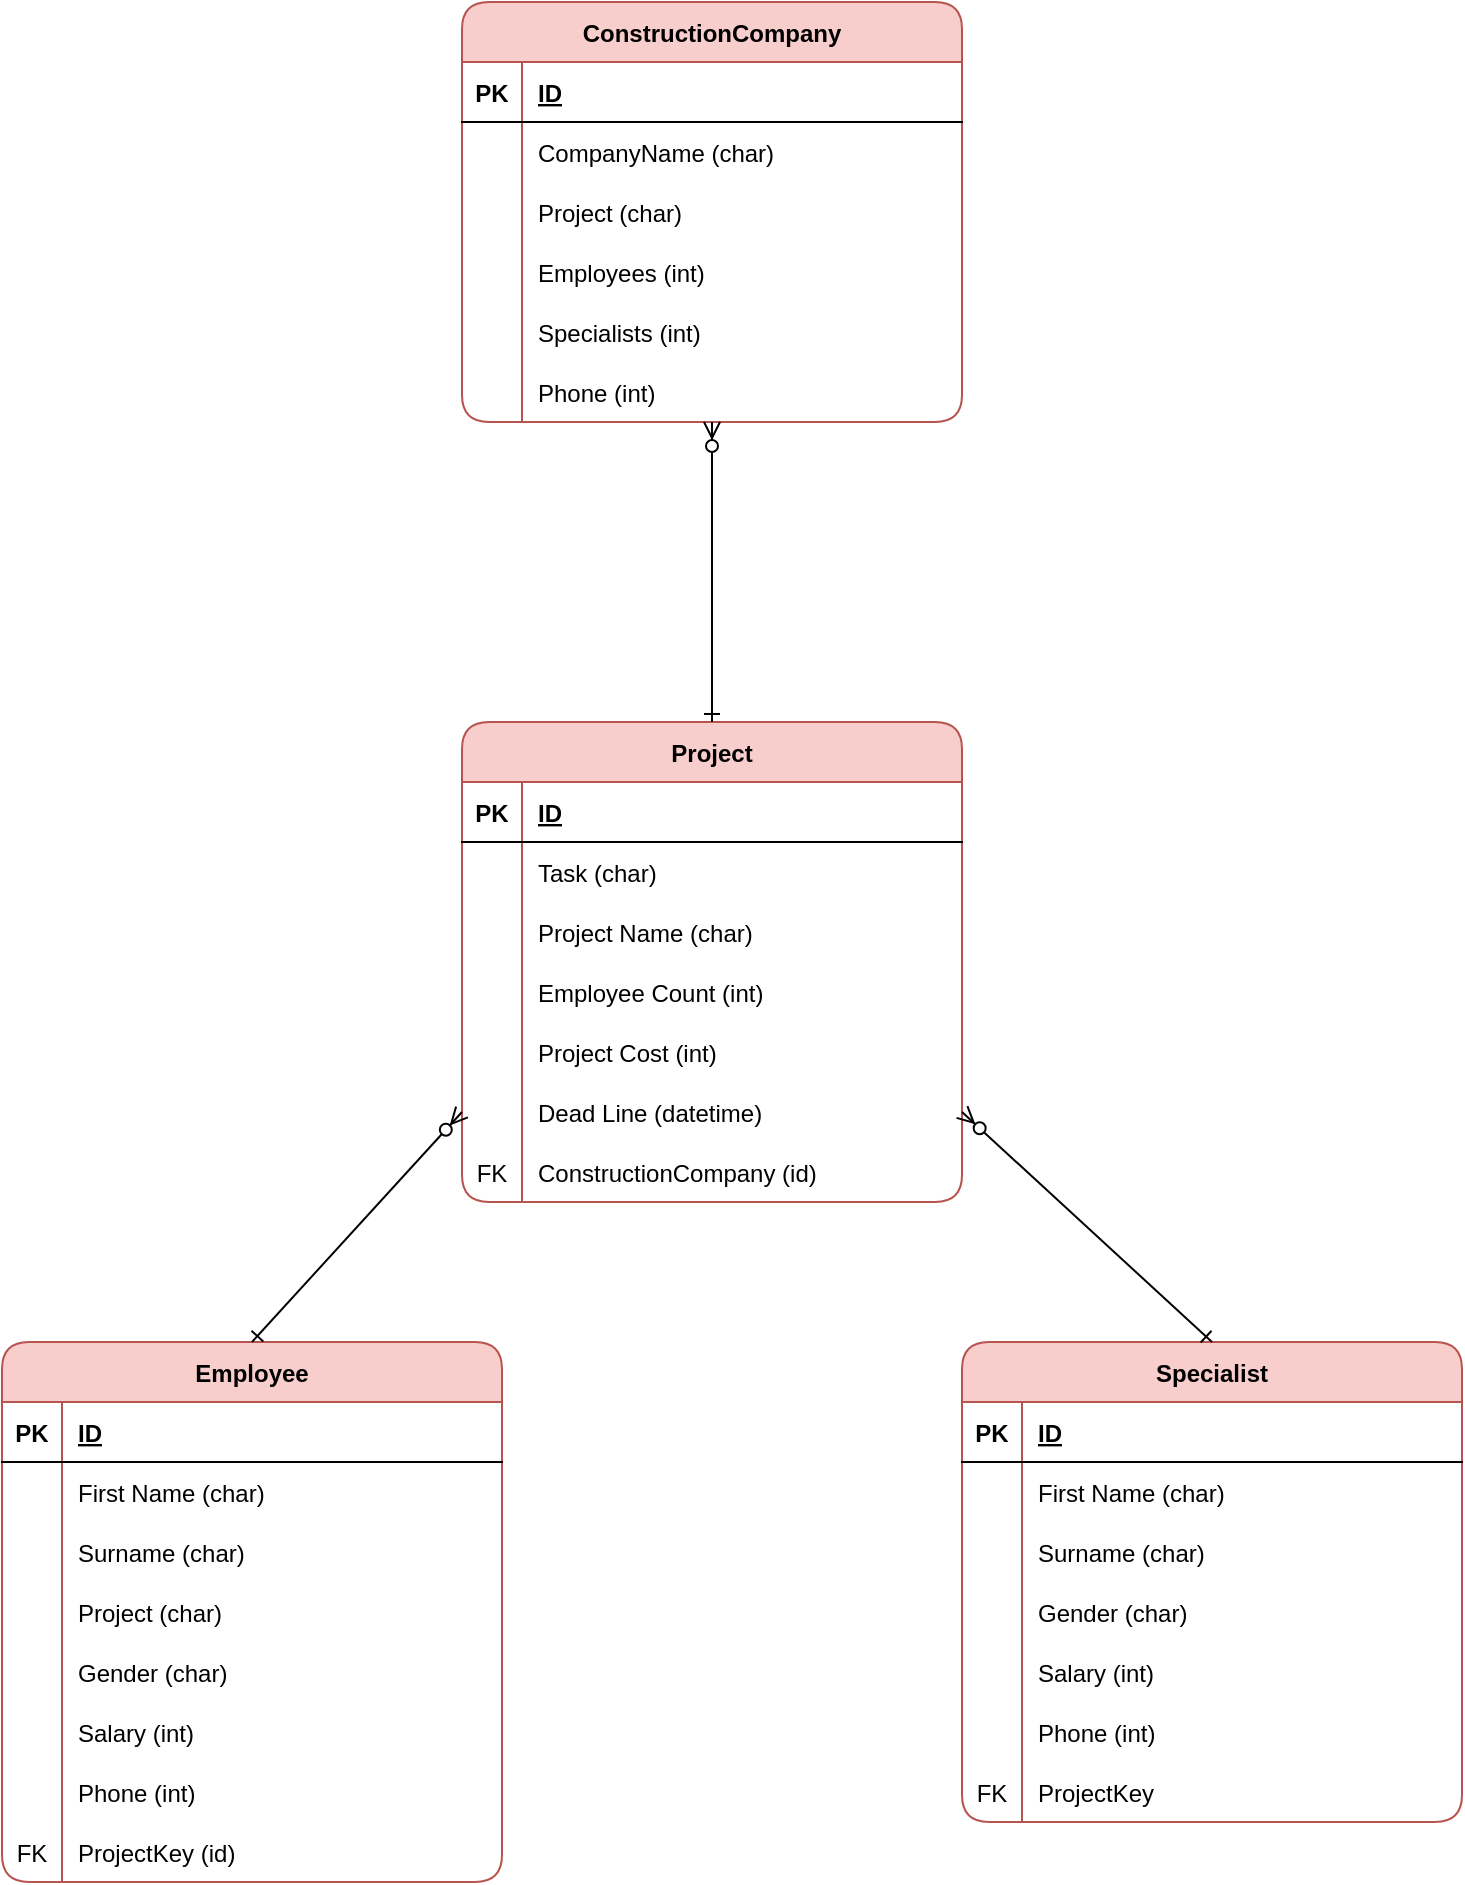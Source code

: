 <mxfile version="20.8.13" type="google"><diagram id="SQlwirRwhG5B8gu_Ag6C" name="Page-1"><mxGraphModel grid="1" page="1" gridSize="10" guides="1" tooltips="1" connect="1" arrows="1" fold="1" pageScale="1" pageWidth="827" pageHeight="1169" math="0" shadow="0"><root><mxCell id="0"/><mxCell id="1" parent="0"/><mxCell id="hruZ7W_BxlJtIT0g6et9-16" value="Specialist" style="shape=table;startSize=30;container=1;collapsible=1;childLayout=tableLayout;fixedRows=1;rowLines=0;fontStyle=1;align=center;resizeLast=1;fillColor=#f8cecc;strokeColor=#b85450;rounded=1;" vertex="1" parent="1"><mxGeometry x="-1120" y="1120" width="250" height="240" as="geometry"/></mxCell><mxCell id="hruZ7W_BxlJtIT0g6et9-17" value="" style="shape=partialRectangle;collapsible=0;dropTarget=0;pointerEvents=0;fillColor=none;points=[[0,0.5],[1,0.5]];portConstraint=eastwest;top=0;left=0;right=0;bottom=1;" vertex="1" parent="hruZ7W_BxlJtIT0g6et9-16"><mxGeometry y="30" width="250" height="30" as="geometry"/></mxCell><mxCell id="hruZ7W_BxlJtIT0g6et9-18" value="PK" style="shape=partialRectangle;overflow=hidden;connectable=0;fillColor=none;top=0;left=0;bottom=0;right=0;fontStyle=1;" vertex="1" parent="hruZ7W_BxlJtIT0g6et9-17"><mxGeometry width="30" height="30" as="geometry"><mxRectangle width="30" height="30" as="alternateBounds"/></mxGeometry></mxCell><mxCell id="hruZ7W_BxlJtIT0g6et9-19" value="ID" style="shape=partialRectangle;overflow=hidden;connectable=0;fillColor=none;top=0;left=0;bottom=0;right=0;align=left;spacingLeft=6;fontStyle=5;" vertex="1" parent="hruZ7W_BxlJtIT0g6et9-17"><mxGeometry x="30" width="220" height="30" as="geometry"><mxRectangle width="220" height="30" as="alternateBounds"/></mxGeometry></mxCell><mxCell id="hruZ7W_BxlJtIT0g6et9-20" value="" style="shape=partialRectangle;collapsible=0;dropTarget=0;pointerEvents=0;fillColor=none;points=[[0,0.5],[1,0.5]];portConstraint=eastwest;top=0;left=0;right=0;bottom=0;" vertex="1" parent="hruZ7W_BxlJtIT0g6et9-16"><mxGeometry y="60" width="250" height="30" as="geometry"/></mxCell><mxCell id="hruZ7W_BxlJtIT0g6et9-21" value="" style="shape=partialRectangle;overflow=hidden;connectable=0;fillColor=none;top=0;left=0;bottom=0;right=0;" vertex="1" parent="hruZ7W_BxlJtIT0g6et9-20"><mxGeometry width="30" height="30" as="geometry"><mxRectangle width="30" height="30" as="alternateBounds"/></mxGeometry></mxCell><mxCell id="hruZ7W_BxlJtIT0g6et9-22" value="First Name (char)" style="shape=partialRectangle;overflow=hidden;connectable=0;fillColor=none;top=0;left=0;bottom=0;right=0;align=left;spacingLeft=6;" vertex="1" parent="hruZ7W_BxlJtIT0g6et9-20"><mxGeometry x="30" width="220" height="30" as="geometry"><mxRectangle width="220" height="30" as="alternateBounds"/></mxGeometry></mxCell><mxCell id="hruZ7W_BxlJtIT0g6et9-23" value="" style="shape=partialRectangle;collapsible=0;dropTarget=0;pointerEvents=0;fillColor=none;points=[[0,0.5],[1,0.5]];portConstraint=eastwest;top=0;left=0;right=0;bottom=0;" vertex="1" parent="hruZ7W_BxlJtIT0g6et9-16"><mxGeometry y="90" width="250" height="30" as="geometry"/></mxCell><mxCell id="hruZ7W_BxlJtIT0g6et9-24" value="" style="shape=partialRectangle;overflow=hidden;connectable=0;fillColor=none;top=0;left=0;bottom=0;right=0;" vertex="1" parent="hruZ7W_BxlJtIT0g6et9-23"><mxGeometry width="30" height="30" as="geometry"><mxRectangle width="30" height="30" as="alternateBounds"/></mxGeometry></mxCell><mxCell id="hruZ7W_BxlJtIT0g6et9-25" value="Surname (char)" style="shape=partialRectangle;overflow=hidden;connectable=0;fillColor=none;top=0;left=0;bottom=0;right=0;align=left;spacingLeft=6;" vertex="1" parent="hruZ7W_BxlJtIT0g6et9-23"><mxGeometry x="30" width="220" height="30" as="geometry"><mxRectangle width="220" height="30" as="alternateBounds"/></mxGeometry></mxCell><mxCell id="hruZ7W_BxlJtIT0g6et9-26" value="" style="shape=partialRectangle;collapsible=0;dropTarget=0;pointerEvents=0;fillColor=none;points=[[0,0.5],[1,0.5]];portConstraint=eastwest;top=0;left=0;right=0;bottom=0;" vertex="1" parent="hruZ7W_BxlJtIT0g6et9-16"><mxGeometry y="120" width="250" height="30" as="geometry"/></mxCell><mxCell id="hruZ7W_BxlJtIT0g6et9-27" value="" style="shape=partialRectangle;overflow=hidden;connectable=0;fillColor=none;top=0;left=0;bottom=0;right=0;" vertex="1" parent="hruZ7W_BxlJtIT0g6et9-26"><mxGeometry width="30" height="30" as="geometry"><mxRectangle width="30" height="30" as="alternateBounds"/></mxGeometry></mxCell><mxCell id="hruZ7W_BxlJtIT0g6et9-28" value="Gender (char)" style="shape=partialRectangle;overflow=hidden;connectable=0;fillColor=none;top=0;left=0;bottom=0;right=0;align=left;spacingLeft=6;" vertex="1" parent="hruZ7W_BxlJtIT0g6et9-26"><mxGeometry x="30" width="220" height="30" as="geometry"><mxRectangle width="220" height="30" as="alternateBounds"/></mxGeometry></mxCell><mxCell id="hruZ7W_BxlJtIT0g6et9-29" value="" style="shape=partialRectangle;collapsible=0;dropTarget=0;pointerEvents=0;fillColor=none;points=[[0,0.5],[1,0.5]];portConstraint=eastwest;top=0;left=0;right=0;bottom=0;" vertex="1" parent="hruZ7W_BxlJtIT0g6et9-16"><mxGeometry y="150" width="250" height="30" as="geometry"/></mxCell><mxCell id="hruZ7W_BxlJtIT0g6et9-30" value="" style="shape=partialRectangle;overflow=hidden;connectable=0;fillColor=none;top=0;left=0;bottom=0;right=0;" vertex="1" parent="hruZ7W_BxlJtIT0g6et9-29"><mxGeometry width="30" height="30" as="geometry"><mxRectangle width="30" height="30" as="alternateBounds"/></mxGeometry></mxCell><mxCell id="hruZ7W_BxlJtIT0g6et9-31" value="Salary (int)" style="shape=partialRectangle;overflow=hidden;connectable=0;fillColor=none;top=0;left=0;bottom=0;right=0;align=left;spacingLeft=6;" vertex="1" parent="hruZ7W_BxlJtIT0g6et9-29"><mxGeometry x="30" width="220" height="30" as="geometry"><mxRectangle width="220" height="30" as="alternateBounds"/></mxGeometry></mxCell><mxCell id="hruZ7W_BxlJtIT0g6et9-32" value="" style="shape=partialRectangle;collapsible=0;dropTarget=0;pointerEvents=0;fillColor=none;points=[[0,0.5],[1,0.5]];portConstraint=eastwest;top=0;left=0;right=0;bottom=0;" vertex="1" parent="hruZ7W_BxlJtIT0g6et9-16"><mxGeometry y="180" width="250" height="30" as="geometry"/></mxCell><mxCell id="hruZ7W_BxlJtIT0g6et9-33" value="" style="shape=partialRectangle;overflow=hidden;connectable=0;fillColor=none;top=0;left=0;bottom=0;right=0;" vertex="1" parent="hruZ7W_BxlJtIT0g6et9-32"><mxGeometry width="30" height="30" as="geometry"><mxRectangle width="30" height="30" as="alternateBounds"/></mxGeometry></mxCell><mxCell id="hruZ7W_BxlJtIT0g6et9-34" value="Phone (int)" style="shape=partialRectangle;overflow=hidden;connectable=0;fillColor=none;top=0;left=0;bottom=0;right=0;align=left;spacingLeft=6;" vertex="1" parent="hruZ7W_BxlJtIT0g6et9-32"><mxGeometry x="30" width="220" height="30" as="geometry"><mxRectangle width="220" height="30" as="alternateBounds"/></mxGeometry></mxCell><mxCell id="hruZ7W_BxlJtIT0g6et9-35" value="" style="shape=partialRectangle;collapsible=0;dropTarget=0;pointerEvents=0;fillColor=none;points=[[0,0.5],[1,0.5]];portConstraint=eastwest;top=0;left=0;right=0;bottom=0;" vertex="1" parent="hruZ7W_BxlJtIT0g6et9-16"><mxGeometry y="210" width="250" height="30" as="geometry"/></mxCell><mxCell id="hruZ7W_BxlJtIT0g6et9-36" value="FK" style="shape=partialRectangle;overflow=hidden;connectable=0;fillColor=none;top=0;left=0;bottom=0;right=0;" vertex="1" parent="hruZ7W_BxlJtIT0g6et9-35"><mxGeometry width="30" height="30" as="geometry"><mxRectangle width="30" height="30" as="alternateBounds"/></mxGeometry></mxCell><mxCell id="hruZ7W_BxlJtIT0g6et9-37" value="ProjectKey" style="shape=partialRectangle;overflow=hidden;connectable=0;fillColor=none;top=0;left=0;bottom=0;right=0;align=left;spacingLeft=6;" vertex="1" parent="hruZ7W_BxlJtIT0g6et9-35"><mxGeometry x="30" width="220" height="30" as="geometry"><mxRectangle width="220" height="30" as="alternateBounds"/></mxGeometry></mxCell><mxCell id="hruZ7W_BxlJtIT0g6et9-75" value="Employee" style="shape=table;startSize=30;container=1;collapsible=1;childLayout=tableLayout;fixedRows=1;rowLines=0;fontStyle=1;align=center;resizeLast=1;fillColor=#f8cecc;strokeColor=#b85450;rounded=1;" vertex="1" parent="1"><mxGeometry x="-1600" y="1120" width="250" height="270" as="geometry"/></mxCell><mxCell id="hruZ7W_BxlJtIT0g6et9-76" value="" style="shape=partialRectangle;collapsible=0;dropTarget=0;pointerEvents=0;fillColor=none;points=[[0,0.5],[1,0.5]];portConstraint=eastwest;top=0;left=0;right=0;bottom=1;" vertex="1" parent="hruZ7W_BxlJtIT0g6et9-75"><mxGeometry y="30" width="250" height="30" as="geometry"/></mxCell><mxCell id="hruZ7W_BxlJtIT0g6et9-77" value="PK" style="shape=partialRectangle;overflow=hidden;connectable=0;fillColor=none;top=0;left=0;bottom=0;right=0;fontStyle=1;" vertex="1" parent="hruZ7W_BxlJtIT0g6et9-76"><mxGeometry width="30" height="30" as="geometry"><mxRectangle width="30" height="30" as="alternateBounds"/></mxGeometry></mxCell><mxCell id="hruZ7W_BxlJtIT0g6et9-78" value="ID" style="shape=partialRectangle;overflow=hidden;connectable=0;fillColor=none;top=0;left=0;bottom=0;right=0;align=left;spacingLeft=6;fontStyle=5;" vertex="1" parent="hruZ7W_BxlJtIT0g6et9-76"><mxGeometry x="30" width="220" height="30" as="geometry"><mxRectangle width="220" height="30" as="alternateBounds"/></mxGeometry></mxCell><mxCell id="hruZ7W_BxlJtIT0g6et9-79" value="" style="shape=partialRectangle;collapsible=0;dropTarget=0;pointerEvents=0;fillColor=none;points=[[0,0.5],[1,0.5]];portConstraint=eastwest;top=0;left=0;right=0;bottom=0;" vertex="1" parent="hruZ7W_BxlJtIT0g6et9-75"><mxGeometry y="60" width="250" height="30" as="geometry"/></mxCell><mxCell id="hruZ7W_BxlJtIT0g6et9-80" value="" style="shape=partialRectangle;overflow=hidden;connectable=0;fillColor=none;top=0;left=0;bottom=0;right=0;" vertex="1" parent="hruZ7W_BxlJtIT0g6et9-79"><mxGeometry width="30" height="30" as="geometry"><mxRectangle width="30" height="30" as="alternateBounds"/></mxGeometry></mxCell><mxCell id="hruZ7W_BxlJtIT0g6et9-81" value="First Name (char)" style="shape=partialRectangle;overflow=hidden;connectable=0;fillColor=none;top=0;left=0;bottom=0;right=0;align=left;spacingLeft=6;" vertex="1" parent="hruZ7W_BxlJtIT0g6et9-79"><mxGeometry x="30" width="220" height="30" as="geometry"><mxRectangle width="220" height="30" as="alternateBounds"/></mxGeometry></mxCell><mxCell id="hruZ7W_BxlJtIT0g6et9-82" value="" style="shape=partialRectangle;collapsible=0;dropTarget=0;pointerEvents=0;fillColor=none;points=[[0,0.5],[1,0.5]];portConstraint=eastwest;top=0;left=0;right=0;bottom=0;" vertex="1" parent="hruZ7W_BxlJtIT0g6et9-75"><mxGeometry y="90" width="250" height="30" as="geometry"/></mxCell><mxCell id="hruZ7W_BxlJtIT0g6et9-83" value="" style="shape=partialRectangle;overflow=hidden;connectable=0;fillColor=none;top=0;left=0;bottom=0;right=0;" vertex="1" parent="hruZ7W_BxlJtIT0g6et9-82"><mxGeometry width="30" height="30" as="geometry"><mxRectangle width="30" height="30" as="alternateBounds"/></mxGeometry></mxCell><mxCell id="hruZ7W_BxlJtIT0g6et9-84" value="Surname (char)" style="shape=partialRectangle;overflow=hidden;connectable=0;fillColor=none;top=0;left=0;bottom=0;right=0;align=left;spacingLeft=6;" vertex="1" parent="hruZ7W_BxlJtIT0g6et9-82"><mxGeometry x="30" width="220" height="30" as="geometry"><mxRectangle width="220" height="30" as="alternateBounds"/></mxGeometry></mxCell><mxCell id="hruZ7W_BxlJtIT0g6et9-85" value="" style="shape=partialRectangle;collapsible=0;dropTarget=0;pointerEvents=0;fillColor=none;points=[[0,0.5],[1,0.5]];portConstraint=eastwest;top=0;left=0;right=0;bottom=0;" vertex="1" parent="hruZ7W_BxlJtIT0g6et9-75"><mxGeometry y="120" width="250" height="30" as="geometry"/></mxCell><mxCell id="hruZ7W_BxlJtIT0g6et9-86" value="" style="shape=partialRectangle;overflow=hidden;connectable=0;fillColor=none;top=0;left=0;bottom=0;right=0;" vertex="1" parent="hruZ7W_BxlJtIT0g6et9-85"><mxGeometry width="30" height="30" as="geometry"><mxRectangle width="30" height="30" as="alternateBounds"/></mxGeometry></mxCell><mxCell id="hruZ7W_BxlJtIT0g6et9-87" value="Project (char)" style="shape=partialRectangle;overflow=hidden;connectable=0;fillColor=none;top=0;left=0;bottom=0;right=0;align=left;spacingLeft=6;" vertex="1" parent="hruZ7W_BxlJtIT0g6et9-85"><mxGeometry x="30" width="220" height="30" as="geometry"><mxRectangle width="220" height="30" as="alternateBounds"/></mxGeometry></mxCell><mxCell id="hruZ7W_BxlJtIT0g6et9-88" value="" style="shape=partialRectangle;collapsible=0;dropTarget=0;pointerEvents=0;fillColor=none;points=[[0,0.5],[1,0.5]];portConstraint=eastwest;top=0;left=0;right=0;bottom=0;" vertex="1" parent="hruZ7W_BxlJtIT0g6et9-75"><mxGeometry y="150" width="250" height="30" as="geometry"/></mxCell><mxCell id="hruZ7W_BxlJtIT0g6et9-89" value="" style="shape=partialRectangle;overflow=hidden;connectable=0;fillColor=none;top=0;left=0;bottom=0;right=0;" vertex="1" parent="hruZ7W_BxlJtIT0g6et9-88"><mxGeometry width="30" height="30" as="geometry"><mxRectangle width="30" height="30" as="alternateBounds"/></mxGeometry></mxCell><mxCell id="hruZ7W_BxlJtIT0g6et9-90" value="Gender (char)" style="shape=partialRectangle;overflow=hidden;connectable=0;fillColor=none;top=0;left=0;bottom=0;right=0;align=left;spacingLeft=6;" vertex="1" parent="hruZ7W_BxlJtIT0g6et9-88"><mxGeometry x="30" width="220" height="30" as="geometry"><mxRectangle width="220" height="30" as="alternateBounds"/></mxGeometry></mxCell><mxCell id="hruZ7W_BxlJtIT0g6et9-91" value="" style="shape=partialRectangle;collapsible=0;dropTarget=0;pointerEvents=0;fillColor=none;points=[[0,0.5],[1,0.5]];portConstraint=eastwest;top=0;left=0;right=0;bottom=0;" vertex="1" parent="hruZ7W_BxlJtIT0g6et9-75"><mxGeometry y="180" width="250" height="30" as="geometry"/></mxCell><mxCell id="hruZ7W_BxlJtIT0g6et9-92" value="" style="shape=partialRectangle;overflow=hidden;connectable=0;fillColor=none;top=0;left=0;bottom=0;right=0;" vertex="1" parent="hruZ7W_BxlJtIT0g6et9-91"><mxGeometry width="30" height="30" as="geometry"><mxRectangle width="30" height="30" as="alternateBounds"/></mxGeometry></mxCell><mxCell id="hruZ7W_BxlJtIT0g6et9-93" value="Salary (int)" style="shape=partialRectangle;overflow=hidden;connectable=0;fillColor=none;top=0;left=0;bottom=0;right=0;align=left;spacingLeft=6;" vertex="1" parent="hruZ7W_BxlJtIT0g6et9-91"><mxGeometry x="30" width="220" height="30" as="geometry"><mxRectangle width="220" height="30" as="alternateBounds"/></mxGeometry></mxCell><mxCell id="hruZ7W_BxlJtIT0g6et9-94" value="" style="shape=partialRectangle;collapsible=0;dropTarget=0;pointerEvents=0;fillColor=none;points=[[0,0.5],[1,0.5]];portConstraint=eastwest;top=0;left=0;right=0;bottom=0;" vertex="1" parent="hruZ7W_BxlJtIT0g6et9-75"><mxGeometry y="210" width="250" height="30" as="geometry"/></mxCell><mxCell id="hruZ7W_BxlJtIT0g6et9-95" value="" style="shape=partialRectangle;overflow=hidden;connectable=0;fillColor=none;top=0;left=0;bottom=0;right=0;" vertex="1" parent="hruZ7W_BxlJtIT0g6et9-94"><mxGeometry width="30" height="30" as="geometry"><mxRectangle width="30" height="30" as="alternateBounds"/></mxGeometry></mxCell><mxCell id="hruZ7W_BxlJtIT0g6et9-96" value="Phone (int)" style="shape=partialRectangle;overflow=hidden;connectable=0;fillColor=none;top=0;left=0;bottom=0;right=0;align=left;spacingLeft=6;" vertex="1" parent="hruZ7W_BxlJtIT0g6et9-94"><mxGeometry x="30" width="220" height="30" as="geometry"><mxRectangle width="220" height="30" as="alternateBounds"/></mxGeometry></mxCell><mxCell id="hruZ7W_BxlJtIT0g6et9-97" value="" style="shape=partialRectangle;collapsible=0;dropTarget=0;pointerEvents=0;fillColor=none;points=[[0,0.5],[1,0.5]];portConstraint=eastwest;top=0;left=0;right=0;bottom=0;" vertex="1" parent="hruZ7W_BxlJtIT0g6et9-75"><mxGeometry y="240" width="250" height="30" as="geometry"/></mxCell><mxCell id="hruZ7W_BxlJtIT0g6et9-98" value="FK" style="shape=partialRectangle;overflow=hidden;connectable=0;fillColor=none;top=0;left=0;bottom=0;right=0;" vertex="1" parent="hruZ7W_BxlJtIT0g6et9-97"><mxGeometry width="30" height="30" as="geometry"><mxRectangle width="30" height="30" as="alternateBounds"/></mxGeometry></mxCell><mxCell id="hruZ7W_BxlJtIT0g6et9-99" value="ProjectKey (id)" style="shape=partialRectangle;overflow=hidden;connectable=0;fillColor=none;top=0;left=0;bottom=0;right=0;align=left;spacingLeft=6;" vertex="1" parent="hruZ7W_BxlJtIT0g6et9-97"><mxGeometry x="30" width="220" height="30" as="geometry"><mxRectangle width="220" height="30" as="alternateBounds"/></mxGeometry></mxCell><mxCell id="hruZ7W_BxlJtIT0g6et9-160" value="Project" style="shape=table;startSize=30;container=1;collapsible=1;childLayout=tableLayout;fixedRows=1;rowLines=0;fontStyle=1;align=center;resizeLast=1;fillColor=#f8cecc;strokeColor=#b85450;rounded=1;" vertex="1" parent="1"><mxGeometry x="-1370" y="810" width="250" height="240" as="geometry"/></mxCell><mxCell id="hruZ7W_BxlJtIT0g6et9-161" value="" style="shape=partialRectangle;collapsible=0;dropTarget=0;pointerEvents=0;fillColor=none;points=[[0,0.5],[1,0.5]];portConstraint=eastwest;top=0;left=0;right=0;bottom=1;" vertex="1" parent="hruZ7W_BxlJtIT0g6et9-160"><mxGeometry y="30" width="250" height="30" as="geometry"/></mxCell><mxCell id="hruZ7W_BxlJtIT0g6et9-162" value="PK" style="shape=partialRectangle;overflow=hidden;connectable=0;fillColor=none;top=0;left=0;bottom=0;right=0;fontStyle=1;" vertex="1" parent="hruZ7W_BxlJtIT0g6et9-161"><mxGeometry width="30" height="30" as="geometry"><mxRectangle width="30" height="30" as="alternateBounds"/></mxGeometry></mxCell><mxCell id="hruZ7W_BxlJtIT0g6et9-163" value="ID" style="shape=partialRectangle;overflow=hidden;connectable=0;fillColor=none;top=0;left=0;bottom=0;right=0;align=left;spacingLeft=6;fontStyle=5;" vertex="1" parent="hruZ7W_BxlJtIT0g6et9-161"><mxGeometry x="30" width="220" height="30" as="geometry"><mxRectangle width="220" height="30" as="alternateBounds"/></mxGeometry></mxCell><mxCell id="hruZ7W_BxlJtIT0g6et9-164" value="" style="shape=partialRectangle;collapsible=0;dropTarget=0;pointerEvents=0;fillColor=none;points=[[0,0.5],[1,0.5]];portConstraint=eastwest;top=0;left=0;right=0;bottom=0;" vertex="1" parent="hruZ7W_BxlJtIT0g6et9-160"><mxGeometry y="60" width="250" height="30" as="geometry"/></mxCell><mxCell id="hruZ7W_BxlJtIT0g6et9-165" value="" style="shape=partialRectangle;overflow=hidden;connectable=0;fillColor=none;top=0;left=0;bottom=0;right=0;" vertex="1" parent="hruZ7W_BxlJtIT0g6et9-164"><mxGeometry width="30" height="30" as="geometry"><mxRectangle width="30" height="30" as="alternateBounds"/></mxGeometry></mxCell><mxCell id="hruZ7W_BxlJtIT0g6et9-166" value="Task (char)" style="shape=partialRectangle;overflow=hidden;connectable=0;fillColor=none;top=0;left=0;bottom=0;right=0;align=left;spacingLeft=6;" vertex="1" parent="hruZ7W_BxlJtIT0g6et9-164"><mxGeometry x="30" width="220" height="30" as="geometry"><mxRectangle width="220" height="30" as="alternateBounds"/></mxGeometry></mxCell><mxCell id="hruZ7W_BxlJtIT0g6et9-167" value="" style="shape=partialRectangle;collapsible=0;dropTarget=0;pointerEvents=0;fillColor=none;points=[[0,0.5],[1,0.5]];portConstraint=eastwest;top=0;left=0;right=0;bottom=0;" vertex="1" parent="hruZ7W_BxlJtIT0g6et9-160"><mxGeometry y="90" width="250" height="30" as="geometry"/></mxCell><mxCell id="hruZ7W_BxlJtIT0g6et9-168" value="" style="shape=partialRectangle;overflow=hidden;connectable=0;fillColor=none;top=0;left=0;bottom=0;right=0;" vertex="1" parent="hruZ7W_BxlJtIT0g6et9-167"><mxGeometry width="30" height="30" as="geometry"><mxRectangle width="30" height="30" as="alternateBounds"/></mxGeometry></mxCell><mxCell id="hruZ7W_BxlJtIT0g6et9-169" value="Project Name (char)" style="shape=partialRectangle;overflow=hidden;connectable=0;fillColor=none;top=0;left=0;bottom=0;right=0;align=left;spacingLeft=6;" vertex="1" parent="hruZ7W_BxlJtIT0g6et9-167"><mxGeometry x="30" width="220" height="30" as="geometry"><mxRectangle width="220" height="30" as="alternateBounds"/></mxGeometry></mxCell><mxCell id="hruZ7W_BxlJtIT0g6et9-170" value="" style="shape=partialRectangle;collapsible=0;dropTarget=0;pointerEvents=0;fillColor=none;points=[[0,0.5],[1,0.5]];portConstraint=eastwest;top=0;left=0;right=0;bottom=0;" vertex="1" parent="hruZ7W_BxlJtIT0g6et9-160"><mxGeometry y="120" width="250" height="30" as="geometry"/></mxCell><mxCell id="hruZ7W_BxlJtIT0g6et9-171" value="" style="shape=partialRectangle;overflow=hidden;connectable=0;fillColor=none;top=0;left=0;bottom=0;right=0;" vertex="1" parent="hruZ7W_BxlJtIT0g6et9-170"><mxGeometry width="30" height="30" as="geometry"><mxRectangle width="30" height="30" as="alternateBounds"/></mxGeometry></mxCell><mxCell id="hruZ7W_BxlJtIT0g6et9-172" value="Employee Count (int)" style="shape=partialRectangle;overflow=hidden;connectable=0;fillColor=none;top=0;left=0;bottom=0;right=0;align=left;spacingLeft=6;" vertex="1" parent="hruZ7W_BxlJtIT0g6et9-170"><mxGeometry x="30" width="220" height="30" as="geometry"><mxRectangle width="220" height="30" as="alternateBounds"/></mxGeometry></mxCell><mxCell id="hruZ7W_BxlJtIT0g6et9-173" value="" style="shape=partialRectangle;collapsible=0;dropTarget=0;pointerEvents=0;fillColor=none;points=[[0,0.5],[1,0.5]];portConstraint=eastwest;top=0;left=0;right=0;bottom=0;" vertex="1" parent="hruZ7W_BxlJtIT0g6et9-160"><mxGeometry y="150" width="250" height="30" as="geometry"/></mxCell><mxCell id="hruZ7W_BxlJtIT0g6et9-174" value="" style="shape=partialRectangle;overflow=hidden;connectable=0;fillColor=none;top=0;left=0;bottom=0;right=0;" vertex="1" parent="hruZ7W_BxlJtIT0g6et9-173"><mxGeometry width="30" height="30" as="geometry"><mxRectangle width="30" height="30" as="alternateBounds"/></mxGeometry></mxCell><mxCell id="hruZ7W_BxlJtIT0g6et9-175" value="Project Cost (int)" style="shape=partialRectangle;overflow=hidden;connectable=0;fillColor=none;top=0;left=0;bottom=0;right=0;align=left;spacingLeft=6;" vertex="1" parent="hruZ7W_BxlJtIT0g6et9-173"><mxGeometry x="30" width="220" height="30" as="geometry"><mxRectangle width="220" height="30" as="alternateBounds"/></mxGeometry></mxCell><mxCell id="hruZ7W_BxlJtIT0g6et9-176" value="" style="shape=partialRectangle;collapsible=0;dropTarget=0;pointerEvents=0;fillColor=none;points=[[0,0.5],[1,0.5]];portConstraint=eastwest;top=0;left=0;right=0;bottom=0;" vertex="1" parent="hruZ7W_BxlJtIT0g6et9-160"><mxGeometry y="180" width="250" height="30" as="geometry"/></mxCell><mxCell id="hruZ7W_BxlJtIT0g6et9-177" value="" style="shape=partialRectangle;overflow=hidden;connectable=0;fillColor=none;top=0;left=0;bottom=0;right=0;" vertex="1" parent="hruZ7W_BxlJtIT0g6et9-176"><mxGeometry width="30" height="30" as="geometry"><mxRectangle width="30" height="30" as="alternateBounds"/></mxGeometry></mxCell><mxCell id="hruZ7W_BxlJtIT0g6et9-178" value="Dead Line (datetime)" style="shape=partialRectangle;overflow=hidden;connectable=0;fillColor=none;top=0;left=0;bottom=0;right=0;align=left;spacingLeft=6;" vertex="1" parent="hruZ7W_BxlJtIT0g6et9-176"><mxGeometry x="30" width="220" height="30" as="geometry"><mxRectangle width="220" height="30" as="alternateBounds"/></mxGeometry></mxCell><mxCell id="gJLZDK0xCZwst7K52Msn-1" value="" style="shape=partialRectangle;collapsible=0;dropTarget=0;pointerEvents=0;fillColor=none;points=[[0,0.5],[1,0.5]];portConstraint=eastwest;top=0;left=0;right=0;bottom=0;" vertex="1" parent="hruZ7W_BxlJtIT0g6et9-160"><mxGeometry y="210" width="250" height="30" as="geometry"/></mxCell><mxCell id="gJLZDK0xCZwst7K52Msn-2" value="FK" style="shape=partialRectangle;overflow=hidden;connectable=0;fillColor=none;top=0;left=0;bottom=0;right=0;" vertex="1" parent="gJLZDK0xCZwst7K52Msn-1"><mxGeometry width="30" height="30" as="geometry"><mxRectangle width="30" height="30" as="alternateBounds"/></mxGeometry></mxCell><mxCell id="gJLZDK0xCZwst7K52Msn-3" value="ConstructionCompany (id)" style="shape=partialRectangle;overflow=hidden;connectable=0;fillColor=none;top=0;left=0;bottom=0;right=0;align=left;spacingLeft=6;" vertex="1" parent="gJLZDK0xCZwst7K52Msn-1"><mxGeometry x="30" width="220" height="30" as="geometry"><mxRectangle width="220" height="30" as="alternateBounds"/></mxGeometry></mxCell><mxCell id="hruZ7W_BxlJtIT0g6et9-179" value="ConstructionCompany" style="shape=table;startSize=30;container=1;collapsible=1;childLayout=tableLayout;fixedRows=1;rowLines=0;fontStyle=1;align=center;resizeLast=1;fillColor=#f8cecc;strokeColor=#b85450;rounded=1;" vertex="1" parent="1"><mxGeometry x="-1370" y="450" width="250" height="210" as="geometry"/></mxCell><mxCell id="hruZ7W_BxlJtIT0g6et9-180" value="" style="shape=partialRectangle;collapsible=0;dropTarget=0;pointerEvents=0;fillColor=none;points=[[0,0.5],[1,0.5]];portConstraint=eastwest;top=0;left=0;right=0;bottom=1;" vertex="1" parent="hruZ7W_BxlJtIT0g6et9-179"><mxGeometry y="30" width="250" height="30" as="geometry"/></mxCell><mxCell id="hruZ7W_BxlJtIT0g6et9-181" value="PK" style="shape=partialRectangle;overflow=hidden;connectable=0;fillColor=none;top=0;left=0;bottom=0;right=0;fontStyle=1;" vertex="1" parent="hruZ7W_BxlJtIT0g6et9-180"><mxGeometry width="30" height="30" as="geometry"><mxRectangle width="30" height="30" as="alternateBounds"/></mxGeometry></mxCell><mxCell id="hruZ7W_BxlJtIT0g6et9-182" value="ID" style="shape=partialRectangle;overflow=hidden;connectable=0;fillColor=none;top=0;left=0;bottom=0;right=0;align=left;spacingLeft=6;fontStyle=5;" vertex="1" parent="hruZ7W_BxlJtIT0g6et9-180"><mxGeometry x="30" width="220" height="30" as="geometry"><mxRectangle width="220" height="30" as="alternateBounds"/></mxGeometry></mxCell><mxCell id="hruZ7W_BxlJtIT0g6et9-183" value="" style="shape=partialRectangle;collapsible=0;dropTarget=0;pointerEvents=0;fillColor=none;points=[[0,0.5],[1,0.5]];portConstraint=eastwest;top=0;left=0;right=0;bottom=0;" vertex="1" parent="hruZ7W_BxlJtIT0g6et9-179"><mxGeometry y="60" width="250" height="30" as="geometry"/></mxCell><mxCell id="hruZ7W_BxlJtIT0g6et9-184" value="" style="shape=partialRectangle;overflow=hidden;connectable=0;fillColor=none;top=0;left=0;bottom=0;right=0;" vertex="1" parent="hruZ7W_BxlJtIT0g6et9-183"><mxGeometry width="30" height="30" as="geometry"><mxRectangle width="30" height="30" as="alternateBounds"/></mxGeometry></mxCell><mxCell id="hruZ7W_BxlJtIT0g6et9-185" value="CompanyName (char)" style="shape=partialRectangle;overflow=hidden;connectable=0;fillColor=none;top=0;left=0;bottom=0;right=0;align=left;spacingLeft=6;" vertex="1" parent="hruZ7W_BxlJtIT0g6et9-183"><mxGeometry x="30" width="220" height="30" as="geometry"><mxRectangle width="220" height="30" as="alternateBounds"/></mxGeometry></mxCell><mxCell id="hruZ7W_BxlJtIT0g6et9-186" value="" style="shape=partialRectangle;collapsible=0;dropTarget=0;pointerEvents=0;fillColor=none;points=[[0,0.5],[1,0.5]];portConstraint=eastwest;top=0;left=0;right=0;bottom=0;" vertex="1" parent="hruZ7W_BxlJtIT0g6et9-179"><mxGeometry y="90" width="250" height="30" as="geometry"/></mxCell><mxCell id="hruZ7W_BxlJtIT0g6et9-187" value="" style="shape=partialRectangle;overflow=hidden;connectable=0;fillColor=none;top=0;left=0;bottom=0;right=0;" vertex="1" parent="hruZ7W_BxlJtIT0g6et9-186"><mxGeometry width="30" height="30" as="geometry"><mxRectangle width="30" height="30" as="alternateBounds"/></mxGeometry></mxCell><mxCell id="hruZ7W_BxlJtIT0g6et9-188" value="Project (char)" style="shape=partialRectangle;overflow=hidden;connectable=0;fillColor=none;top=0;left=0;bottom=0;right=0;align=left;spacingLeft=6;" vertex="1" parent="hruZ7W_BxlJtIT0g6et9-186"><mxGeometry x="30" width="220" height="30" as="geometry"><mxRectangle width="220" height="30" as="alternateBounds"/></mxGeometry></mxCell><mxCell id="hruZ7W_BxlJtIT0g6et9-189" value="" style="shape=partialRectangle;collapsible=0;dropTarget=0;pointerEvents=0;fillColor=none;points=[[0,0.5],[1,0.5]];portConstraint=eastwest;top=0;left=0;right=0;bottom=0;" vertex="1" parent="hruZ7W_BxlJtIT0g6et9-179"><mxGeometry y="120" width="250" height="30" as="geometry"/></mxCell><mxCell id="hruZ7W_BxlJtIT0g6et9-190" value="" style="shape=partialRectangle;overflow=hidden;connectable=0;fillColor=none;top=0;left=0;bottom=0;right=0;" vertex="1" parent="hruZ7W_BxlJtIT0g6et9-189"><mxGeometry width="30" height="30" as="geometry"><mxRectangle width="30" height="30" as="alternateBounds"/></mxGeometry></mxCell><mxCell id="hruZ7W_BxlJtIT0g6et9-191" value="Employees (int)" style="shape=partialRectangle;overflow=hidden;connectable=0;fillColor=none;top=0;left=0;bottom=0;right=0;align=left;spacingLeft=6;" vertex="1" parent="hruZ7W_BxlJtIT0g6et9-189"><mxGeometry x="30" width="220" height="30" as="geometry"><mxRectangle width="220" height="30" as="alternateBounds"/></mxGeometry></mxCell><mxCell id="hruZ7W_BxlJtIT0g6et9-192" value="" style="shape=partialRectangle;collapsible=0;dropTarget=0;pointerEvents=0;fillColor=none;points=[[0,0.5],[1,0.5]];portConstraint=eastwest;top=0;left=0;right=0;bottom=0;" vertex="1" parent="hruZ7W_BxlJtIT0g6et9-179"><mxGeometry y="150" width="250" height="30" as="geometry"/></mxCell><mxCell id="hruZ7W_BxlJtIT0g6et9-193" value="" style="shape=partialRectangle;overflow=hidden;connectable=0;fillColor=none;top=0;left=0;bottom=0;right=0;" vertex="1" parent="hruZ7W_BxlJtIT0g6et9-192"><mxGeometry width="30" height="30" as="geometry"><mxRectangle width="30" height="30" as="alternateBounds"/></mxGeometry></mxCell><mxCell id="hruZ7W_BxlJtIT0g6et9-194" value="Specialists (int)" style="shape=partialRectangle;overflow=hidden;connectable=0;fillColor=none;top=0;left=0;bottom=0;right=0;align=left;spacingLeft=6;" vertex="1" parent="hruZ7W_BxlJtIT0g6et9-192"><mxGeometry x="30" width="220" height="30" as="geometry"><mxRectangle width="220" height="30" as="alternateBounds"/></mxGeometry></mxCell><mxCell id="hruZ7W_BxlJtIT0g6et9-195" value="" style="shape=partialRectangle;collapsible=0;dropTarget=0;pointerEvents=0;fillColor=none;points=[[0,0.5],[1,0.5]];portConstraint=eastwest;top=0;left=0;right=0;bottom=0;" vertex="1" parent="hruZ7W_BxlJtIT0g6et9-179"><mxGeometry y="180" width="250" height="30" as="geometry"/></mxCell><mxCell id="hruZ7W_BxlJtIT0g6et9-196" value="" style="shape=partialRectangle;overflow=hidden;connectable=0;fillColor=none;top=0;left=0;bottom=0;right=0;" vertex="1" parent="hruZ7W_BxlJtIT0g6et9-195"><mxGeometry width="30" height="30" as="geometry"><mxRectangle width="30" height="30" as="alternateBounds"/></mxGeometry></mxCell><mxCell id="hruZ7W_BxlJtIT0g6et9-197" value="Phone (int)" style="shape=partialRectangle;overflow=hidden;connectable=0;fillColor=none;top=0;left=0;bottom=0;right=0;align=left;spacingLeft=6;" vertex="1" parent="hruZ7W_BxlJtIT0g6et9-195"><mxGeometry x="30" width="220" height="30" as="geometry"><mxRectangle width="220" height="30" as="alternateBounds"/></mxGeometry></mxCell><mxCell id="gJLZDK0xCZwst7K52Msn-4" value="" style="endArrow=ERzeroToMany;startArrow=ERone;endFill=1;startFill=0;exitX=0.5;exitY=0;exitDx=0;exitDy=0;" edge="1" parent="1" source="hruZ7W_BxlJtIT0g6et9-160" target="hruZ7W_BxlJtIT0g6et9-195"><mxGeometry width="100" height="100" relative="1" as="geometry"><mxPoint x="-1235" y="820" as="sourcePoint"/><mxPoint x="-1235" y="672.01" as="targetPoint"/></mxGeometry></mxCell><mxCell id="gJLZDK0xCZwst7K52Msn-6" value="" style="endArrow=ERzeroToMany;startArrow=ERone;endFill=1;startFill=0;exitX=0.5;exitY=0;exitDx=0;exitDy=0;entryX=0;entryY=0.5;entryDx=0;entryDy=0;" edge="1" parent="1" source="hruZ7W_BxlJtIT0g6et9-75" target="hruZ7W_BxlJtIT0g6et9-176"><mxGeometry width="100" height="100" relative="1" as="geometry"><mxPoint x="-1510" y="1080" as="sourcePoint"/><mxPoint x="-1510" y="930" as="targetPoint"/></mxGeometry></mxCell><mxCell id="gJLZDK0xCZwst7K52Msn-7" value="" style="endArrow=ERzeroToMany;startArrow=ERone;endFill=1;startFill=0;exitX=0.5;exitY=0;exitDx=0;exitDy=0;entryX=1;entryY=0.5;entryDx=0;entryDy=0;" edge="1" parent="1" source="hruZ7W_BxlJtIT0g6et9-16" target="hruZ7W_BxlJtIT0g6et9-176"><mxGeometry width="100" height="100" relative="1" as="geometry"><mxPoint x="-1100" y="1095" as="sourcePoint"/><mxPoint x="-995" y="980" as="targetPoint"/></mxGeometry></mxCell></root></mxGraphModel></diagram></mxfile>